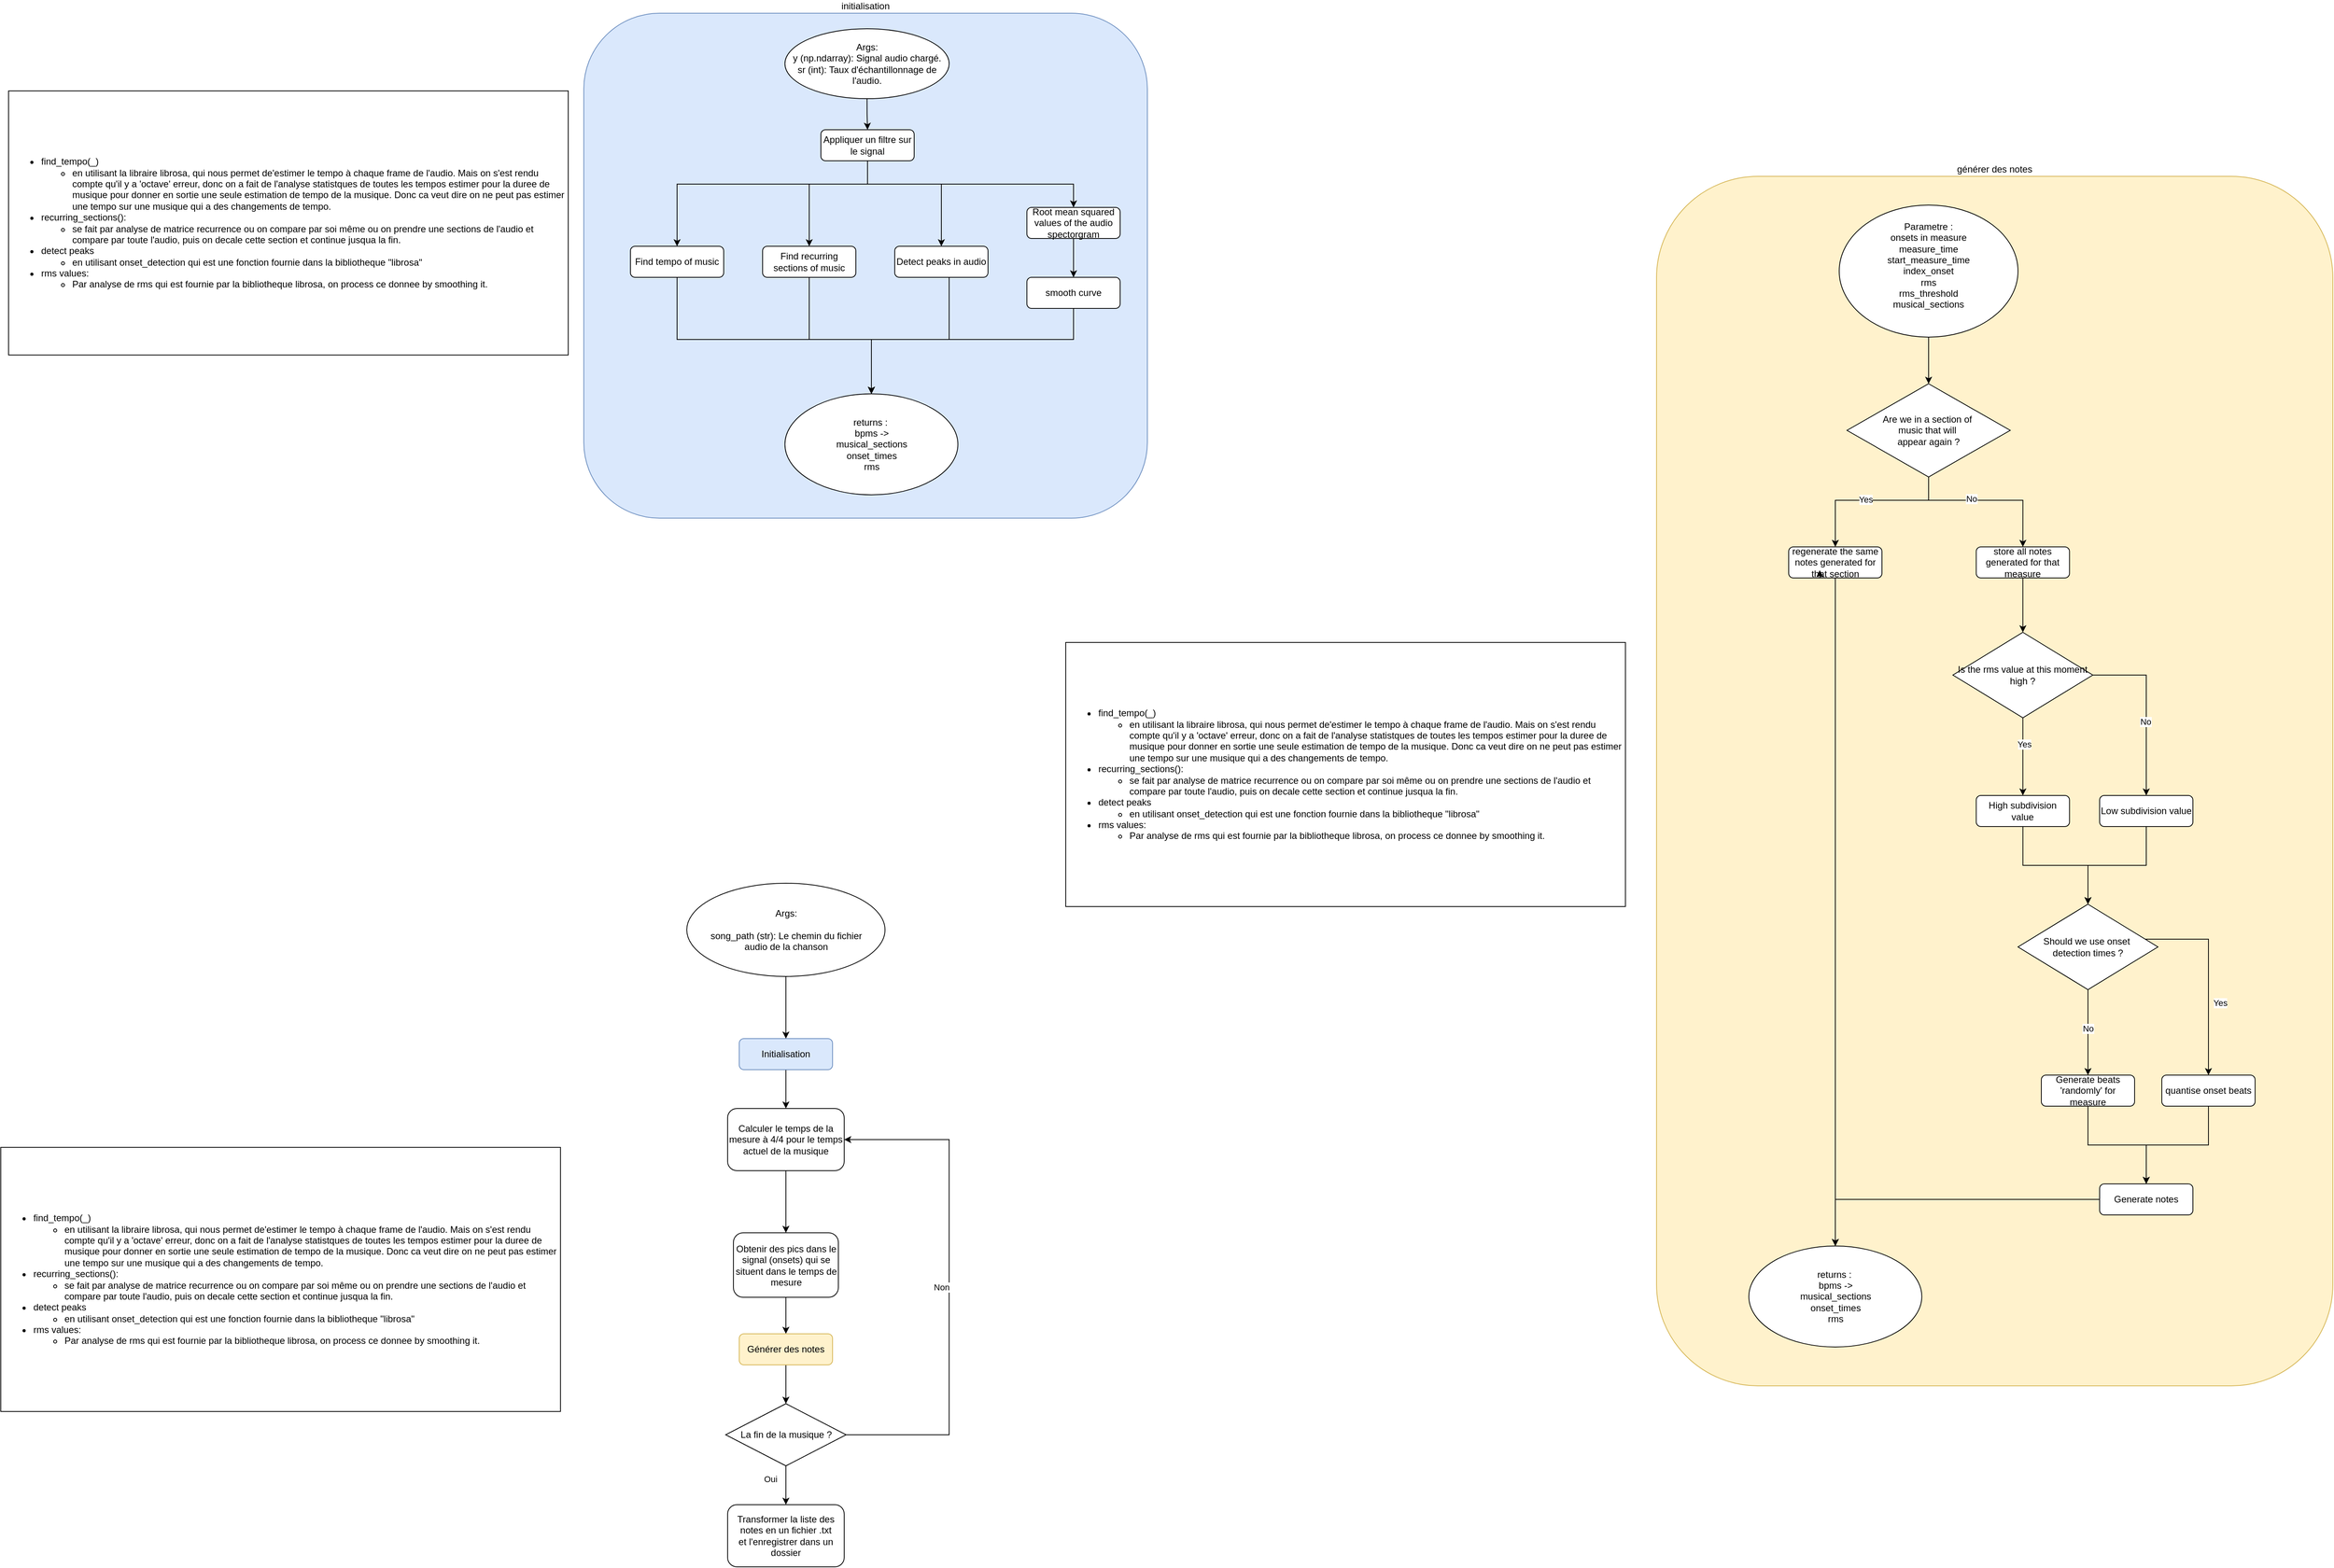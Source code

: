 <mxfile version="24.4.13" type="github">
  <diagram id="C5RBs43oDa-KdzZeNtuy" name="Page-1">
    <mxGraphModel dx="2741" dy="5719" grid="1" gridSize="10" guides="1" tooltips="1" connect="1" arrows="1" fold="1" page="1" pageScale="1" pageWidth="827" pageHeight="1169" math="0" shadow="0">
      <root>
        <mxCell id="WIyWlLk6GJQsqaUBKTNV-0" />
        <mxCell id="WIyWlLk6GJQsqaUBKTNV-1" parent="WIyWlLk6GJQsqaUBKTNV-0" />
        <mxCell id="-Nyvp81KzP3HBZppvLe6-5" value="initialisation" style="rounded=1;whiteSpace=wrap;html=1;fontSize=12;glass=0;strokeWidth=1;shadow=0;align=center;labelPosition=center;verticalLabelPosition=top;verticalAlign=bottom;fillColor=#dae8fc;strokeColor=#6c8ebf;" parent="WIyWlLk6GJQsqaUBKTNV-1" vertex="1">
          <mxGeometry x="50" y="-4580" width="725" height="650" as="geometry" />
        </mxCell>
        <mxCell id="-Nyvp81KzP3HBZppvLe6-75" style="edgeStyle=orthogonalEdgeStyle;rounded=0;orthogonalLoop=1;jettySize=auto;html=1;" parent="WIyWlLk6GJQsqaUBKTNV-1" source="-Nyvp81KzP3HBZppvLe6-0" target="-Nyvp81KzP3HBZppvLe6-74" edge="1">
          <mxGeometry relative="1" as="geometry" />
        </mxCell>
        <mxCell id="-Nyvp81KzP3HBZppvLe6-0" value="Initialisation" style="rounded=1;whiteSpace=wrap;html=1;fontSize=12;glass=0;strokeWidth=1;shadow=0;fillColor=#dae8fc;strokeColor=#6c8ebf;" parent="WIyWlLk6GJQsqaUBKTNV-1" vertex="1">
          <mxGeometry x="250" y="-3260" width="120" height="40" as="geometry" />
        </mxCell>
        <mxCell id="-Nyvp81KzP3HBZppvLe6-63" style="edgeStyle=orthogonalEdgeStyle;rounded=0;orthogonalLoop=1;jettySize=auto;html=1;entryX=0.5;entryY=0;entryDx=0;entryDy=0;" parent="WIyWlLk6GJQsqaUBKTNV-1" source="-Nyvp81KzP3HBZppvLe6-1" target="-Nyvp81KzP3HBZppvLe6-4" edge="1">
          <mxGeometry relative="1" as="geometry">
            <Array as="points">
              <mxPoint x="415" y="-4360" />
              <mxPoint x="170" y="-4360" />
            </Array>
          </mxGeometry>
        </mxCell>
        <mxCell id="-Nyvp81KzP3HBZppvLe6-65" style="edgeStyle=orthogonalEdgeStyle;rounded=0;orthogonalLoop=1;jettySize=auto;html=1;entryX=0.5;entryY=0;entryDx=0;entryDy=0;" parent="WIyWlLk6GJQsqaUBKTNV-1" source="-Nyvp81KzP3HBZppvLe6-1" target="-Nyvp81KzP3HBZppvLe6-53" edge="1">
          <mxGeometry relative="1" as="geometry">
            <Array as="points">
              <mxPoint x="415" y="-4360" />
              <mxPoint x="340" y="-4360" />
            </Array>
          </mxGeometry>
        </mxCell>
        <mxCell id="-Nyvp81KzP3HBZppvLe6-1" value="Appliquer un filtre sur le signal" style="rounded=1;whiteSpace=wrap;html=1;fontSize=12;glass=0;strokeWidth=1;shadow=0;" parent="WIyWlLk6GJQsqaUBKTNV-1" vertex="1">
          <mxGeometry x="355" y="-4430" width="120" height="40" as="geometry" />
        </mxCell>
        <mxCell id="-Nyvp81KzP3HBZppvLe6-3" style="edgeStyle=orthogonalEdgeStyle;rounded=0;orthogonalLoop=1;jettySize=auto;html=1;entryX=0.5;entryY=0;entryDx=0;entryDy=0;" parent="WIyWlLk6GJQsqaUBKTNV-1" source="-Nyvp81KzP3HBZppvLe6-2" target="-Nyvp81KzP3HBZppvLe6-0" edge="1">
          <mxGeometry relative="1" as="geometry" />
        </mxCell>
        <mxCell id="-Nyvp81KzP3HBZppvLe6-2" value="Args:&lt;br&gt;&lt;br&gt;&lt;div style=&quot;&quot;&gt;&lt;span style=&quot;background-color: initial;&quot;&gt;&amp;nbsp;song_path (str): Le chemin du fichier&amp;nbsp;&lt;/span&gt;&lt;/div&gt;&lt;div style=&quot;&quot;&gt;&lt;span style=&quot;background-color: initial;&quot;&gt;audio de la chanson&lt;/span&gt;&lt;/div&gt;" style="ellipse;whiteSpace=wrap;html=1;align=center;" parent="WIyWlLk6GJQsqaUBKTNV-1" vertex="1">
          <mxGeometry x="182.5" y="-3460" width="255" height="120" as="geometry" />
        </mxCell>
        <mxCell id="-Nyvp81KzP3HBZppvLe6-72" style="edgeStyle=orthogonalEdgeStyle;rounded=0;orthogonalLoop=1;jettySize=auto;html=1;" parent="WIyWlLk6GJQsqaUBKTNV-1" source="-Nyvp81KzP3HBZppvLe6-4" target="-Nyvp81KzP3HBZppvLe6-60" edge="1">
          <mxGeometry relative="1" as="geometry">
            <Array as="points">
              <mxPoint x="170" y="-4160" />
              <mxPoint x="420" y="-4160" />
            </Array>
          </mxGeometry>
        </mxCell>
        <mxCell id="-Nyvp81KzP3HBZppvLe6-4" value="Find tempo of music" style="rounded=1;whiteSpace=wrap;html=1;fontSize=12;glass=0;strokeWidth=1;shadow=0;" parent="WIyWlLk6GJQsqaUBKTNV-1" vertex="1">
          <mxGeometry x="110" y="-4280" width="120" height="40" as="geometry" />
        </mxCell>
        <mxCell id="-Nyvp81KzP3HBZppvLe6-71" style="edgeStyle=orthogonalEdgeStyle;rounded=0;orthogonalLoop=1;jettySize=auto;html=1;" parent="WIyWlLk6GJQsqaUBKTNV-1" source="-Nyvp81KzP3HBZppvLe6-53" target="-Nyvp81KzP3HBZppvLe6-60" edge="1">
          <mxGeometry relative="1" as="geometry">
            <Array as="points">
              <mxPoint x="340" y="-4160" />
              <mxPoint x="420" y="-4160" />
            </Array>
          </mxGeometry>
        </mxCell>
        <mxCell id="-Nyvp81KzP3HBZppvLe6-53" value="Find recurring sections of music" style="rounded=1;whiteSpace=wrap;html=1;fontSize=12;glass=0;strokeWidth=1;shadow=0;" parent="WIyWlLk6GJQsqaUBKTNV-1" vertex="1">
          <mxGeometry x="280" y="-4280" width="120" height="40" as="geometry" />
        </mxCell>
        <mxCell id="-Nyvp81KzP3HBZppvLe6-66" style="edgeStyle=orthogonalEdgeStyle;rounded=0;orthogonalLoop=1;jettySize=auto;html=1;exitX=0.5;exitY=1;exitDx=0;exitDy=0;" parent="WIyWlLk6GJQsqaUBKTNV-1" source="-Nyvp81KzP3HBZppvLe6-1" target="-Nyvp81KzP3HBZppvLe6-54" edge="1">
          <mxGeometry relative="1" as="geometry">
            <Array as="points">
              <mxPoint x="415" y="-4360" />
              <mxPoint x="510" y="-4360" />
            </Array>
          </mxGeometry>
        </mxCell>
        <mxCell id="-Nyvp81KzP3HBZppvLe6-70" style="edgeStyle=orthogonalEdgeStyle;rounded=0;orthogonalLoop=1;jettySize=auto;html=1;entryX=0.5;entryY=0;entryDx=0;entryDy=0;" parent="WIyWlLk6GJQsqaUBKTNV-1" source="-Nyvp81KzP3HBZppvLe6-54" target="-Nyvp81KzP3HBZppvLe6-60" edge="1">
          <mxGeometry relative="1" as="geometry">
            <Array as="points">
              <mxPoint x="520" y="-4160" />
              <mxPoint x="420" y="-4160" />
            </Array>
          </mxGeometry>
        </mxCell>
        <mxCell id="-Nyvp81KzP3HBZppvLe6-54" value="Detect peaks in audio" style="rounded=1;whiteSpace=wrap;html=1;fontSize=12;glass=0;strokeWidth=1;shadow=0;" parent="WIyWlLk6GJQsqaUBKTNV-1" vertex="1">
          <mxGeometry x="450" y="-4280" width="120" height="40" as="geometry" />
        </mxCell>
        <mxCell id="-Nyvp81KzP3HBZppvLe6-62" style="edgeStyle=orthogonalEdgeStyle;rounded=0;orthogonalLoop=1;jettySize=auto;html=1;" parent="WIyWlLk6GJQsqaUBKTNV-1" source="-Nyvp81KzP3HBZppvLe6-57" target="-Nyvp81KzP3HBZppvLe6-1" edge="1">
          <mxGeometry relative="1" as="geometry" />
        </mxCell>
        <mxCell id="-Nyvp81KzP3HBZppvLe6-57" value="Args:&lt;br&gt;y (np.ndarray): Signal audio chargé.&lt;br&gt;sr (int): Taux d&#39;échantillonnage de l&#39;audio." style="ellipse;whiteSpace=wrap;html=1;" parent="WIyWlLk6GJQsqaUBKTNV-1" vertex="1">
          <mxGeometry x="308.75" y="-4560" width="211.25" height="90" as="geometry" />
        </mxCell>
        <mxCell id="-Nyvp81KzP3HBZppvLe6-67" style="edgeStyle=orthogonalEdgeStyle;rounded=0;orthogonalLoop=1;jettySize=auto;html=1;exitX=0.5;exitY=1;exitDx=0;exitDy=0;" parent="WIyWlLk6GJQsqaUBKTNV-1" source="-Nyvp81KzP3HBZppvLe6-1" target="-Nyvp81KzP3HBZppvLe6-58" edge="1">
          <mxGeometry relative="1" as="geometry">
            <Array as="points">
              <mxPoint x="415" y="-4360" />
              <mxPoint x="680" y="-4360" />
            </Array>
          </mxGeometry>
        </mxCell>
        <mxCell id="-Nyvp81KzP3HBZppvLe6-68" style="edgeStyle=orthogonalEdgeStyle;rounded=0;orthogonalLoop=1;jettySize=auto;html=1;" parent="WIyWlLk6GJQsqaUBKTNV-1" source="-Nyvp81KzP3HBZppvLe6-58" target="-Nyvp81KzP3HBZppvLe6-59" edge="1">
          <mxGeometry relative="1" as="geometry" />
        </mxCell>
        <mxCell id="-Nyvp81KzP3HBZppvLe6-58" value="Root mean squared values of the audio spectorgram" style="rounded=1;whiteSpace=wrap;html=1;fontSize=12;glass=0;strokeWidth=1;shadow=0;" parent="WIyWlLk6GJQsqaUBKTNV-1" vertex="1">
          <mxGeometry x="620" y="-4330" width="120" height="40" as="geometry" />
        </mxCell>
        <mxCell id="-Nyvp81KzP3HBZppvLe6-69" style="edgeStyle=orthogonalEdgeStyle;rounded=0;orthogonalLoop=1;jettySize=auto;html=1;entryX=0.5;entryY=0;entryDx=0;entryDy=0;" parent="WIyWlLk6GJQsqaUBKTNV-1" source="-Nyvp81KzP3HBZppvLe6-59" target="-Nyvp81KzP3HBZppvLe6-60" edge="1">
          <mxGeometry relative="1" as="geometry">
            <Array as="points">
              <mxPoint x="680" y="-4160" />
              <mxPoint x="420" y="-4160" />
            </Array>
          </mxGeometry>
        </mxCell>
        <mxCell id="-Nyvp81KzP3HBZppvLe6-59" value="smooth curve" style="rounded=1;whiteSpace=wrap;html=1;fontSize=12;glass=0;strokeWidth=1;shadow=0;" parent="WIyWlLk6GJQsqaUBKTNV-1" vertex="1">
          <mxGeometry x="620" y="-4240" width="120" height="40" as="geometry" />
        </mxCell>
        <mxCell id="-Nyvp81KzP3HBZppvLe6-60" value="returns :&amp;nbsp;&lt;div&gt;bpms -&amp;gt;&lt;br&gt;musical_sections&lt;br&gt;onset_times&lt;br&gt;rms&lt;/div&gt;" style="ellipse;whiteSpace=wrap;html=1;" parent="WIyWlLk6GJQsqaUBKTNV-1" vertex="1">
          <mxGeometry x="308.75" y="-4090" width="222.5" height="130" as="geometry" />
        </mxCell>
        <mxCell id="-Nyvp81KzP3HBZppvLe6-64" style="edgeStyle=orthogonalEdgeStyle;rounded=0;orthogonalLoop=1;jettySize=auto;html=1;exitX=0.5;exitY=1;exitDx=0;exitDy=0;" parent="WIyWlLk6GJQsqaUBKTNV-1" source="-Nyvp81KzP3HBZppvLe6-1" target="-Nyvp81KzP3HBZppvLe6-1" edge="1">
          <mxGeometry relative="1" as="geometry" />
        </mxCell>
        <mxCell id="-Nyvp81KzP3HBZppvLe6-144" style="edgeStyle=orthogonalEdgeStyle;rounded=0;orthogonalLoop=1;jettySize=auto;html=1;entryX=0.5;entryY=0;entryDx=0;entryDy=0;" parent="WIyWlLk6GJQsqaUBKTNV-1" source="-Nyvp81KzP3HBZppvLe6-74" target="-Nyvp81KzP3HBZppvLe6-76" edge="1">
          <mxGeometry relative="1" as="geometry" />
        </mxCell>
        <mxCell id="-Nyvp81KzP3HBZppvLe6-74" value="Calculer le temps de la mesure à 4/4 pour le temps actuel de la musique" style="rounded=1;whiteSpace=wrap;html=1;fontSize=12;glass=0;strokeWidth=1;shadow=0;" parent="WIyWlLk6GJQsqaUBKTNV-1" vertex="1">
          <mxGeometry x="235" y="-3170" width="150" height="80" as="geometry" />
        </mxCell>
        <mxCell id="-Nyvp81KzP3HBZppvLe6-145" style="edgeStyle=orthogonalEdgeStyle;rounded=0;orthogonalLoop=1;jettySize=auto;html=1;" parent="WIyWlLk6GJQsqaUBKTNV-1" source="-Nyvp81KzP3HBZppvLe6-76" target="-Nyvp81KzP3HBZppvLe6-77" edge="1">
          <mxGeometry relative="1" as="geometry" />
        </mxCell>
        <mxCell id="-Nyvp81KzP3HBZppvLe6-76" value="Obtenir des pics dans le signal (onsets) qui se situent dans le temps de mesure" style="rounded=1;whiteSpace=wrap;html=1;fontSize=12;glass=0;strokeWidth=1;shadow=0;" parent="WIyWlLk6GJQsqaUBKTNV-1" vertex="1">
          <mxGeometry x="242.5" y="-3010" width="135" height="83" as="geometry" />
        </mxCell>
        <mxCell id="-Nyvp81KzP3HBZppvLe6-149" style="edgeStyle=orthogonalEdgeStyle;rounded=0;orthogonalLoop=1;jettySize=auto;html=1;entryX=0.5;entryY=0;entryDx=0;entryDy=0;" parent="WIyWlLk6GJQsqaUBKTNV-1" source="-Nyvp81KzP3HBZppvLe6-77" target="-Nyvp81KzP3HBZppvLe6-147" edge="1">
          <mxGeometry relative="1" as="geometry" />
        </mxCell>
        <mxCell id="-Nyvp81KzP3HBZppvLe6-77" value="Générer des notes" style="rounded=1;whiteSpace=wrap;html=1;fontSize=12;glass=0;strokeWidth=1;shadow=0;fillColor=#fff2cc;strokeColor=#d6b656;" parent="WIyWlLk6GJQsqaUBKTNV-1" vertex="1">
          <mxGeometry x="250" y="-2880" width="120" height="40" as="geometry" />
        </mxCell>
        <mxCell id="-Nyvp81KzP3HBZppvLe6-97" value="générer des notes" style="rounded=1;whiteSpace=wrap;html=1;fontSize=12;glass=0;strokeWidth=1;shadow=0;align=center;labelPosition=center;verticalLabelPosition=top;verticalAlign=bottom;fillColor=#fff2cc;strokeColor=#d6b656;" parent="WIyWlLk6GJQsqaUBKTNV-1" vertex="1">
          <mxGeometry x="1430" y="-4370" width="870" height="1557" as="geometry" />
        </mxCell>
        <mxCell id="hQlWsIJ_XEUXE3eXvBtQ-36" style="edgeStyle=orthogonalEdgeStyle;rounded=0;orthogonalLoop=1;jettySize=auto;html=1;" parent="WIyWlLk6GJQsqaUBKTNV-1" source="-Nyvp81KzP3HBZppvLe6-100" target="hQlWsIJ_XEUXE3eXvBtQ-35" edge="1">
          <mxGeometry relative="1" as="geometry" />
        </mxCell>
        <mxCell id="-Nyvp81KzP3HBZppvLe6-100" value="Generate beats &#39;randomly&#39; for measure" style="rounded=1;whiteSpace=wrap;html=1;fontSize=12;glass=0;strokeWidth=1;shadow=0;" parent="WIyWlLk6GJQsqaUBKTNV-1" vertex="1">
          <mxGeometry x="1925" y="-3213" width="120" height="40" as="geometry" />
        </mxCell>
        <mxCell id="-Nyvp81KzP3HBZppvLe6-133" style="edgeStyle=orthogonalEdgeStyle;rounded=0;orthogonalLoop=1;jettySize=auto;html=1;entryX=0.5;entryY=0;entryDx=0;entryDy=0;" parent="WIyWlLk6GJQsqaUBKTNV-1" source="-Nyvp81KzP3HBZppvLe6-109" target="-Nyvp81KzP3HBZppvLe6-121" edge="1">
          <mxGeometry relative="1" as="geometry" />
        </mxCell>
        <mxCell id="-Nyvp81KzP3HBZppvLe6-109" value="Parametre :&lt;br&gt;&lt;div&gt;onsets in measure&lt;br&gt;measure_time&lt;/div&gt;&lt;div&gt;start_measure_time&lt;/div&gt;&lt;div&gt;index_onset&lt;/div&gt;&lt;div&gt;rms&lt;/div&gt;&lt;div&gt;rms_threshold&lt;/div&gt;&lt;div&gt;musical_sections&lt;/div&gt;&lt;div&gt;&lt;div&gt;&lt;div&gt;&lt;br&gt;&lt;/div&gt;&lt;/div&gt;&lt;/div&gt;" style="ellipse;whiteSpace=wrap;html=1;" parent="WIyWlLk6GJQsqaUBKTNV-1" vertex="1">
          <mxGeometry x="1665" y="-4333" width="230" height="170" as="geometry" />
        </mxCell>
        <mxCell id="-Nyvp81KzP3HBZppvLe6-115" value="returns :&amp;nbsp;&lt;div&gt;bpms -&amp;gt;&lt;br&gt;musical_sections&lt;br&gt;onset_times&lt;br&gt;rms&lt;/div&gt;" style="ellipse;whiteSpace=wrap;html=1;" parent="WIyWlLk6GJQsqaUBKTNV-1" vertex="1">
          <mxGeometry x="1548.75" y="-2993" width="222.5" height="130" as="geometry" />
        </mxCell>
        <mxCell id="-Nyvp81KzP3HBZppvLe6-116" style="edgeStyle=orthogonalEdgeStyle;rounded=0;orthogonalLoop=1;jettySize=auto;html=1;exitX=0.5;exitY=1;exitDx=0;exitDy=0;" parent="WIyWlLk6GJQsqaUBKTNV-1" source="-Nyvp81KzP3HBZppvLe6-100" target="-Nyvp81KzP3HBZppvLe6-100" edge="1">
          <mxGeometry relative="1" as="geometry" />
        </mxCell>
        <mxCell id="-Nyvp81KzP3HBZppvLe6-171" style="edgeStyle=orthogonalEdgeStyle;rounded=0;orthogonalLoop=1;jettySize=auto;html=1;" parent="WIyWlLk6GJQsqaUBKTNV-1" source="-Nyvp81KzP3HBZppvLe6-117" target="-Nyvp81KzP3HBZppvLe6-100" edge="1">
          <mxGeometry relative="1" as="geometry">
            <mxPoint x="1985" y="-3413" as="targetPoint" />
          </mxGeometry>
        </mxCell>
        <mxCell id="hQlWsIJ_XEUXE3eXvBtQ-14" value="No" style="edgeLabel;html=1;align=center;verticalAlign=middle;resizable=0;points=[];" parent="-Nyvp81KzP3HBZppvLe6-171" vertex="1" connectable="0">
          <mxGeometry x="-0.095" relative="1" as="geometry">
            <mxPoint as="offset" />
          </mxGeometry>
        </mxCell>
        <mxCell id="-Nyvp81KzP3HBZppvLe6-173" style="edgeStyle=orthogonalEdgeStyle;rounded=0;orthogonalLoop=1;jettySize=auto;html=1;entryX=0.5;entryY=0;entryDx=0;entryDy=0;" parent="WIyWlLk6GJQsqaUBKTNV-1" source="-Nyvp81KzP3HBZppvLe6-117" target="-Nyvp81KzP3HBZppvLe6-120" edge="1">
          <mxGeometry relative="1" as="geometry">
            <Array as="points">
              <mxPoint x="2140" y="-3388" />
            </Array>
            <mxPoint x="2135" y="-3413" as="targetPoint" />
          </mxGeometry>
        </mxCell>
        <mxCell id="-Nyvp81KzP3HBZppvLe6-176" value="Yes" style="edgeLabel;html=1;align=center;verticalAlign=middle;resizable=0;points=[];" parent="-Nyvp81KzP3HBZppvLe6-173" vertex="1" connectable="0">
          <mxGeometry x="0.139" y="1" relative="1" as="geometry">
            <mxPoint x="14" y="17" as="offset" />
          </mxGeometry>
        </mxCell>
        <mxCell id="-Nyvp81KzP3HBZppvLe6-117" value="Should we use onset&amp;nbsp;&lt;div&gt;detection times ?&lt;/div&gt;" style="rhombus;whiteSpace=wrap;html=1;" parent="WIyWlLk6GJQsqaUBKTNV-1" vertex="1">
          <mxGeometry x="1895" y="-3433" width="180" height="110" as="geometry" />
        </mxCell>
        <mxCell id="hQlWsIJ_XEUXE3eXvBtQ-37" style="edgeStyle=orthogonalEdgeStyle;rounded=0;orthogonalLoop=1;jettySize=auto;html=1;entryX=0.5;entryY=0;entryDx=0;entryDy=0;" parent="WIyWlLk6GJQsqaUBKTNV-1" source="-Nyvp81KzP3HBZppvLe6-120" target="hQlWsIJ_XEUXE3eXvBtQ-35" edge="1">
          <mxGeometry relative="1" as="geometry" />
        </mxCell>
        <mxCell id="-Nyvp81KzP3HBZppvLe6-120" value="quantise onset beats" style="rounded=1;whiteSpace=wrap;html=1;fontSize=12;glass=0;strokeWidth=1;shadow=0;" parent="WIyWlLk6GJQsqaUBKTNV-1" vertex="1">
          <mxGeometry x="2080" y="-3213" width="120" height="40" as="geometry" />
        </mxCell>
        <mxCell id="-Nyvp81KzP3HBZppvLe6-169" style="edgeStyle=orthogonalEdgeStyle;rounded=0;orthogonalLoop=1;jettySize=auto;html=1;entryX=0.5;entryY=0;entryDx=0;entryDy=0;" parent="WIyWlLk6GJQsqaUBKTNV-1" source="-Nyvp81KzP3HBZppvLe6-121" target="-Nyvp81KzP3HBZppvLe6-126" edge="1">
          <mxGeometry relative="1" as="geometry">
            <mxPoint x="1725" y="-3873" as="targetPoint" />
            <Array as="points">
              <mxPoint x="1780" y="-3953" />
              <mxPoint x="1901" y="-3953" />
            </Array>
          </mxGeometry>
        </mxCell>
        <mxCell id="hQlWsIJ_XEUXE3eXvBtQ-16" value="No" style="edgeLabel;html=1;align=center;verticalAlign=middle;resizable=0;points=[];" parent="-Nyvp81KzP3HBZppvLe6-169" vertex="1" connectable="0">
          <mxGeometry x="-0.201" y="2" relative="1" as="geometry">
            <mxPoint as="offset" />
          </mxGeometry>
        </mxCell>
        <mxCell id="-Nyvp81KzP3HBZppvLe6-121" value="Are we in a section of&amp;nbsp;&lt;div&gt;music that&amp;nbsp;&lt;span style=&quot;background-color: initial;&quot;&gt;will&amp;nbsp;&lt;/span&gt;&lt;/div&gt;&lt;div&gt;&lt;span style=&quot;background-color: initial;&quot;&gt;appear again ?&lt;/span&gt;&lt;/div&gt;" style="rhombus;whiteSpace=wrap;html=1;" parent="WIyWlLk6GJQsqaUBKTNV-1" vertex="1">
          <mxGeometry x="1675" y="-4103" width="210" height="120" as="geometry" />
        </mxCell>
        <mxCell id="hQlWsIJ_XEUXE3eXvBtQ-32" style="edgeStyle=orthogonalEdgeStyle;rounded=0;orthogonalLoop=1;jettySize=auto;html=1;" parent="WIyWlLk6GJQsqaUBKTNV-1" source="-Nyvp81KzP3HBZppvLe6-125" target="-Nyvp81KzP3HBZppvLe6-115" edge="1">
          <mxGeometry relative="1" as="geometry" />
        </mxCell>
        <mxCell id="-Nyvp81KzP3HBZppvLe6-125" value="regenerate the same notes generated for that section" style="rounded=1;whiteSpace=wrap;html=1;fontSize=12;glass=0;strokeWidth=1;shadow=0;" parent="WIyWlLk6GJQsqaUBKTNV-1" vertex="1">
          <mxGeometry x="1600" y="-3893" width="120" height="40" as="geometry" />
        </mxCell>
        <mxCell id="hQlWsIJ_XEUXE3eXvBtQ-27" style="edgeStyle=orthogonalEdgeStyle;rounded=0;orthogonalLoop=1;jettySize=auto;html=1;" parent="WIyWlLk6GJQsqaUBKTNV-1" source="-Nyvp81KzP3HBZppvLe6-126" target="hQlWsIJ_XEUXE3eXvBtQ-0" edge="1">
          <mxGeometry relative="1" as="geometry" />
        </mxCell>
        <mxCell id="-Nyvp81KzP3HBZppvLe6-126" value="store all notes generated for that measure" style="rounded=1;whiteSpace=wrap;html=1;fontSize=12;glass=0;strokeWidth=1;shadow=0;" parent="WIyWlLk6GJQsqaUBKTNV-1" vertex="1">
          <mxGeometry x="1841.25" y="-3893" width="120" height="40" as="geometry" />
        </mxCell>
        <mxCell id="-Nyvp81KzP3HBZppvLe6-150" style="edgeStyle=orthogonalEdgeStyle;rounded=0;orthogonalLoop=1;jettySize=auto;html=1;entryX=1;entryY=0.5;entryDx=0;entryDy=0;" parent="WIyWlLk6GJQsqaUBKTNV-1" source="-Nyvp81KzP3HBZppvLe6-147" target="-Nyvp81KzP3HBZppvLe6-74" edge="1">
          <mxGeometry relative="1" as="geometry">
            <mxPoint x="500" y="-3160" as="targetPoint" />
            <Array as="points">
              <mxPoint x="520" y="-2750" />
              <mxPoint x="520" y="-3130" />
            </Array>
          </mxGeometry>
        </mxCell>
        <mxCell id="-Nyvp81KzP3HBZppvLe6-160" value="Non" style="edgeLabel;html=1;align=center;verticalAlign=middle;resizable=0;points=[];" parent="-Nyvp81KzP3HBZppvLe6-150" vertex="1" connectable="0">
          <mxGeometry x="-0.804" y="3" relative="1" as="geometry">
            <mxPoint x="59" y="-187" as="offset" />
          </mxGeometry>
        </mxCell>
        <mxCell id="-Nyvp81KzP3HBZppvLe6-152" style="edgeStyle=orthogonalEdgeStyle;rounded=0;orthogonalLoop=1;jettySize=auto;html=1;entryX=0.5;entryY=0;entryDx=0;entryDy=0;" parent="WIyWlLk6GJQsqaUBKTNV-1" source="-Nyvp81KzP3HBZppvLe6-147" target="-Nyvp81KzP3HBZppvLe6-157" edge="1">
          <mxGeometry relative="1" as="geometry">
            <mxPoint x="350" y="-2680" as="targetPoint" />
          </mxGeometry>
        </mxCell>
        <mxCell id="-Nyvp81KzP3HBZppvLe6-161" value="Oui" style="edgeLabel;html=1;align=center;verticalAlign=middle;resizable=0;points=[];" parent="-Nyvp81KzP3HBZppvLe6-152" vertex="1" connectable="0">
          <mxGeometry x="-0.342" y="2" relative="1" as="geometry">
            <mxPoint x="-22" as="offset" />
          </mxGeometry>
        </mxCell>
        <mxCell id="-Nyvp81KzP3HBZppvLe6-147" value="La fin de la musique ?" style="rhombus;whiteSpace=wrap;html=1;" parent="WIyWlLk6GJQsqaUBKTNV-1" vertex="1">
          <mxGeometry x="232.5" y="-2790" width="155" height="80" as="geometry" />
        </mxCell>
        <mxCell id="-Nyvp81KzP3HBZppvLe6-157" value="Transformer la liste des notes en un fichier .txt et&amp;nbsp;l&#39;enregistrer dans un dossier" style="rounded=1;whiteSpace=wrap;html=1;fontSize=12;glass=0;strokeWidth=1;shadow=0;" parent="WIyWlLk6GJQsqaUBKTNV-1" vertex="1">
          <mxGeometry x="235" y="-2660" width="150" height="80" as="geometry" />
        </mxCell>
        <mxCell id="-Nyvp81KzP3HBZppvLe6-166" value="" style="edgeStyle=orthogonalEdgeStyle;rounded=0;orthogonalLoop=1;jettySize=auto;html=1;entryX=0.5;entryY=0;entryDx=0;entryDy=0;exitX=0.5;exitY=1;exitDx=0;exitDy=0;" parent="WIyWlLk6GJQsqaUBKTNV-1" source="-Nyvp81KzP3HBZppvLe6-121" target="-Nyvp81KzP3HBZppvLe6-125" edge="1">
          <mxGeometry relative="1" as="geometry">
            <mxPoint x="1620.5" y="-4023" as="sourcePoint" />
            <mxPoint x="1561.5" y="-3873" as="targetPoint" />
            <Array as="points">
              <mxPoint x="1780" y="-3953" />
              <mxPoint x="1660" y="-3953" />
            </Array>
          </mxGeometry>
        </mxCell>
        <mxCell id="hQlWsIJ_XEUXE3eXvBtQ-15" value="Yes" style="edgeLabel;html=1;align=center;verticalAlign=middle;resizable=0;points=[];" parent="-Nyvp81KzP3HBZppvLe6-166" vertex="1" connectable="0">
          <mxGeometry x="0.058" y="-1" relative="1" as="geometry">
            <mxPoint as="offset" />
          </mxGeometry>
        </mxCell>
        <mxCell id="hQlWsIJ_XEUXE3eXvBtQ-7" style="edgeStyle=orthogonalEdgeStyle;rounded=0;orthogonalLoop=1;jettySize=auto;html=1;" parent="WIyWlLk6GJQsqaUBKTNV-1" source="hQlWsIJ_XEUXE3eXvBtQ-0" target="hQlWsIJ_XEUXE3eXvBtQ-5" edge="1">
          <mxGeometry relative="1" as="geometry" />
        </mxCell>
        <mxCell id="hQlWsIJ_XEUXE3eXvBtQ-12" value="Yes" style="edgeLabel;html=1;align=center;verticalAlign=middle;resizable=0;points=[];" parent="hQlWsIJ_XEUXE3eXvBtQ-7" vertex="1" connectable="0">
          <mxGeometry x="-0.321" y="1" relative="1" as="geometry">
            <mxPoint as="offset" />
          </mxGeometry>
        </mxCell>
        <mxCell id="hQlWsIJ_XEUXE3eXvBtQ-8" style="edgeStyle=orthogonalEdgeStyle;rounded=0;orthogonalLoop=1;jettySize=auto;html=1;" parent="WIyWlLk6GJQsqaUBKTNV-1" source="hQlWsIJ_XEUXE3eXvBtQ-0" target="hQlWsIJ_XEUXE3eXvBtQ-6" edge="1">
          <mxGeometry relative="1" as="geometry" />
        </mxCell>
        <mxCell id="hQlWsIJ_XEUXE3eXvBtQ-13" value="No" style="edgeLabel;html=1;align=center;verticalAlign=middle;resizable=0;points=[];" parent="hQlWsIJ_XEUXE3eXvBtQ-8" vertex="1" connectable="0">
          <mxGeometry x="0.144" y="-1" relative="1" as="geometry">
            <mxPoint as="offset" />
          </mxGeometry>
        </mxCell>
        <mxCell id="hQlWsIJ_XEUXE3eXvBtQ-0" value="Is the rms value at this moment high ?" style="rhombus;whiteSpace=wrap;html=1;" parent="WIyWlLk6GJQsqaUBKTNV-1" vertex="1">
          <mxGeometry x="1811.25" y="-3783" width="180" height="110" as="geometry" />
        </mxCell>
        <mxCell id="hQlWsIJ_XEUXE3eXvBtQ-33" style="edgeStyle=orthogonalEdgeStyle;rounded=0;orthogonalLoop=1;jettySize=auto;html=1;" parent="WIyWlLk6GJQsqaUBKTNV-1" source="hQlWsIJ_XEUXE3eXvBtQ-5" target="-Nyvp81KzP3HBZppvLe6-117" edge="1">
          <mxGeometry relative="1" as="geometry" />
        </mxCell>
        <mxCell id="hQlWsIJ_XEUXE3eXvBtQ-5" value="High subdivision value" style="rounded=1;whiteSpace=wrap;html=1;fontSize=12;glass=0;strokeWidth=1;shadow=0;" parent="WIyWlLk6GJQsqaUBKTNV-1" vertex="1">
          <mxGeometry x="1841.25" y="-3573" width="120" height="40" as="geometry" />
        </mxCell>
        <mxCell id="hQlWsIJ_XEUXE3eXvBtQ-34" style="edgeStyle=orthogonalEdgeStyle;rounded=0;orthogonalLoop=1;jettySize=auto;html=1;entryX=0.5;entryY=0;entryDx=0;entryDy=0;" parent="WIyWlLk6GJQsqaUBKTNV-1" source="hQlWsIJ_XEUXE3eXvBtQ-6" target="-Nyvp81KzP3HBZppvLe6-117" edge="1">
          <mxGeometry relative="1" as="geometry" />
        </mxCell>
        <mxCell id="hQlWsIJ_XEUXE3eXvBtQ-6" value="Low subdivision value" style="rounded=1;whiteSpace=wrap;html=1;fontSize=12;glass=0;strokeWidth=1;shadow=0;" parent="WIyWlLk6GJQsqaUBKTNV-1" vertex="1">
          <mxGeometry x="2000" y="-3573" width="120" height="40" as="geometry" />
        </mxCell>
        <mxCell id="hQlWsIJ_XEUXE3eXvBtQ-29" style="edgeStyle=orthogonalEdgeStyle;rounded=0;orthogonalLoop=1;jettySize=auto;html=1;exitX=0.5;exitY=1;exitDx=0;exitDy=0;" parent="WIyWlLk6GJQsqaUBKTNV-1" source="hQlWsIJ_XEUXE3eXvBtQ-6" target="hQlWsIJ_XEUXE3eXvBtQ-6" edge="1">
          <mxGeometry relative="1" as="geometry" />
        </mxCell>
        <mxCell id="hQlWsIJ_XEUXE3eXvBtQ-30" style="edgeStyle=orthogonalEdgeStyle;rounded=0;orthogonalLoop=1;jettySize=auto;html=1;exitX=0.25;exitY=1;exitDx=0;exitDy=0;entryX=0.333;entryY=0.75;entryDx=0;entryDy=0;entryPerimeter=0;" parent="WIyWlLk6GJQsqaUBKTNV-1" source="-Nyvp81KzP3HBZppvLe6-125" target="-Nyvp81KzP3HBZppvLe6-125" edge="1">
          <mxGeometry relative="1" as="geometry" />
        </mxCell>
        <mxCell id="hQlWsIJ_XEUXE3eXvBtQ-39" style="edgeStyle=orthogonalEdgeStyle;rounded=0;orthogonalLoop=1;jettySize=auto;html=1;entryX=0.5;entryY=0;entryDx=0;entryDy=0;" parent="WIyWlLk6GJQsqaUBKTNV-1" source="hQlWsIJ_XEUXE3eXvBtQ-35" target="-Nyvp81KzP3HBZppvLe6-115" edge="1">
          <mxGeometry relative="1" as="geometry" />
        </mxCell>
        <mxCell id="hQlWsIJ_XEUXE3eXvBtQ-35" value="Generate notes" style="rounded=1;whiteSpace=wrap;html=1;fontSize=12;glass=0;strokeWidth=1;shadow=0;" parent="WIyWlLk6GJQsqaUBKTNV-1" vertex="1">
          <mxGeometry x="2000" y="-3073" width="120" height="40" as="geometry" />
        </mxCell>
        <mxCell id="hQlWsIJ_XEUXE3eXvBtQ-44" value="&lt;ul&gt;&lt;li&gt;find_tempo(_)&lt;/li&gt;&lt;ul&gt;&lt;li&gt;en utilisant la libraire librosa, qui nous permet de&#39;estimer le tempo à chaque frame de l&#39;audio. Mais on s&#39;est rendu compte qu&#39;il y a &#39;octave&#39; erreur, donc on a fait de l&#39;analyse statistques de toutes les tempos estimer pour la duree de musique pour donner en sortie une seule estimation de tempo de la musique. Donc ca veut dire on ne peut pas estimer une tempo sur une musique qui a des changements de tempo.&lt;/li&gt;&lt;/ul&gt;&lt;li&gt;recurring_sections():&lt;/li&gt;&lt;ul&gt;&lt;li&gt;se fait par analyse de matrice recurrence ou on compare par soi même ou on prendre une sections de l&#39;audio et compare par toute l&#39;audio, puis on decale cette section et continue jusqua la fin.&lt;/li&gt;&lt;/ul&gt;&lt;li&gt;detect peaks&lt;/li&gt;&lt;ul&gt;&lt;li&gt;en utilisant onset_detection qui est une fonction fournie dans la bibliotheque &quot;librosa&quot;&lt;/li&gt;&lt;/ul&gt;&lt;li&gt;rms values:&lt;/li&gt;&lt;ul&gt;&lt;li&gt;Par analyse de rms qui est fournie par la bibliotheque librosa, on process ce donnee by smoothing it.&lt;/li&gt;&lt;/ul&gt;&lt;/ul&gt;" style="rounded=0;whiteSpace=wrap;html=1;align=left;" parent="WIyWlLk6GJQsqaUBKTNV-1" vertex="1">
          <mxGeometry x="-690" y="-4480" width="720" height="340" as="geometry" />
        </mxCell>
        <mxCell id="hQlWsIJ_XEUXE3eXvBtQ-46" value="&lt;ul&gt;&lt;li&gt;find_tempo(_)&lt;/li&gt;&lt;ul&gt;&lt;li&gt;en utilisant la libraire librosa, qui nous permet de&#39;estimer le tempo à chaque frame de l&#39;audio. Mais on s&#39;est rendu compte qu&#39;il y a &#39;octave&#39; erreur, donc on a fait de l&#39;analyse statistques de toutes les tempos estimer pour la duree de musique pour donner en sortie une seule estimation de tempo de la musique. Donc ca veut dire on ne peut pas estimer une tempo sur une musique qui a des changements de tempo.&lt;/li&gt;&lt;/ul&gt;&lt;li&gt;recurring_sections():&lt;/li&gt;&lt;ul&gt;&lt;li&gt;se fait par analyse de matrice recurrence ou on compare par soi même ou on prendre une sections de l&#39;audio et compare par toute l&#39;audio, puis on decale cette section et continue jusqua la fin.&lt;/li&gt;&lt;/ul&gt;&lt;li&gt;detect peaks&lt;/li&gt;&lt;ul&gt;&lt;li&gt;en utilisant onset_detection qui est une fonction fournie dans la bibliotheque &quot;librosa&quot;&lt;/li&gt;&lt;/ul&gt;&lt;li&gt;rms values:&lt;/li&gt;&lt;ul&gt;&lt;li&gt;Par analyse de rms qui est fournie par la bibliotheque librosa, on process ce donnee by smoothing it.&lt;/li&gt;&lt;/ul&gt;&lt;/ul&gt;" style="rounded=0;whiteSpace=wrap;html=1;align=left;" parent="WIyWlLk6GJQsqaUBKTNV-1" vertex="1">
          <mxGeometry x="-700" y="-3120" width="720" height="340" as="geometry" />
        </mxCell>
        <mxCell id="hQlWsIJ_XEUXE3eXvBtQ-47" value="&lt;ul&gt;&lt;li&gt;find_tempo(_)&lt;/li&gt;&lt;ul&gt;&lt;li&gt;en utilisant la libraire librosa, qui nous permet de&#39;estimer le tempo à chaque frame de l&#39;audio. Mais on s&#39;est rendu compte qu&#39;il y a &#39;octave&#39; erreur, donc on a fait de l&#39;analyse statistques de toutes les tempos estimer pour la duree de musique pour donner en sortie une seule estimation de tempo de la musique. Donc ca veut dire on ne peut pas estimer une tempo sur une musique qui a des changements de tempo.&lt;/li&gt;&lt;/ul&gt;&lt;li&gt;recurring_sections():&lt;/li&gt;&lt;ul&gt;&lt;li&gt;se fait par analyse de matrice recurrence ou on compare par soi même ou on prendre une sections de l&#39;audio et compare par toute l&#39;audio, puis on decale cette section et continue jusqua la fin.&lt;/li&gt;&lt;/ul&gt;&lt;li&gt;detect peaks&lt;/li&gt;&lt;ul&gt;&lt;li&gt;en utilisant onset_detection qui est une fonction fournie dans la bibliotheque &quot;librosa&quot;&lt;/li&gt;&lt;/ul&gt;&lt;li&gt;rms values:&lt;/li&gt;&lt;ul&gt;&lt;li&gt;Par analyse de rms qui est fournie par la bibliotheque librosa, on process ce donnee by smoothing it.&lt;/li&gt;&lt;/ul&gt;&lt;/ul&gt;" style="rounded=0;whiteSpace=wrap;html=1;align=left;" parent="WIyWlLk6GJQsqaUBKTNV-1" vertex="1">
          <mxGeometry x="670" y="-3770" width="720" height="340" as="geometry" />
        </mxCell>
      </root>
    </mxGraphModel>
  </diagram>
</mxfile>
